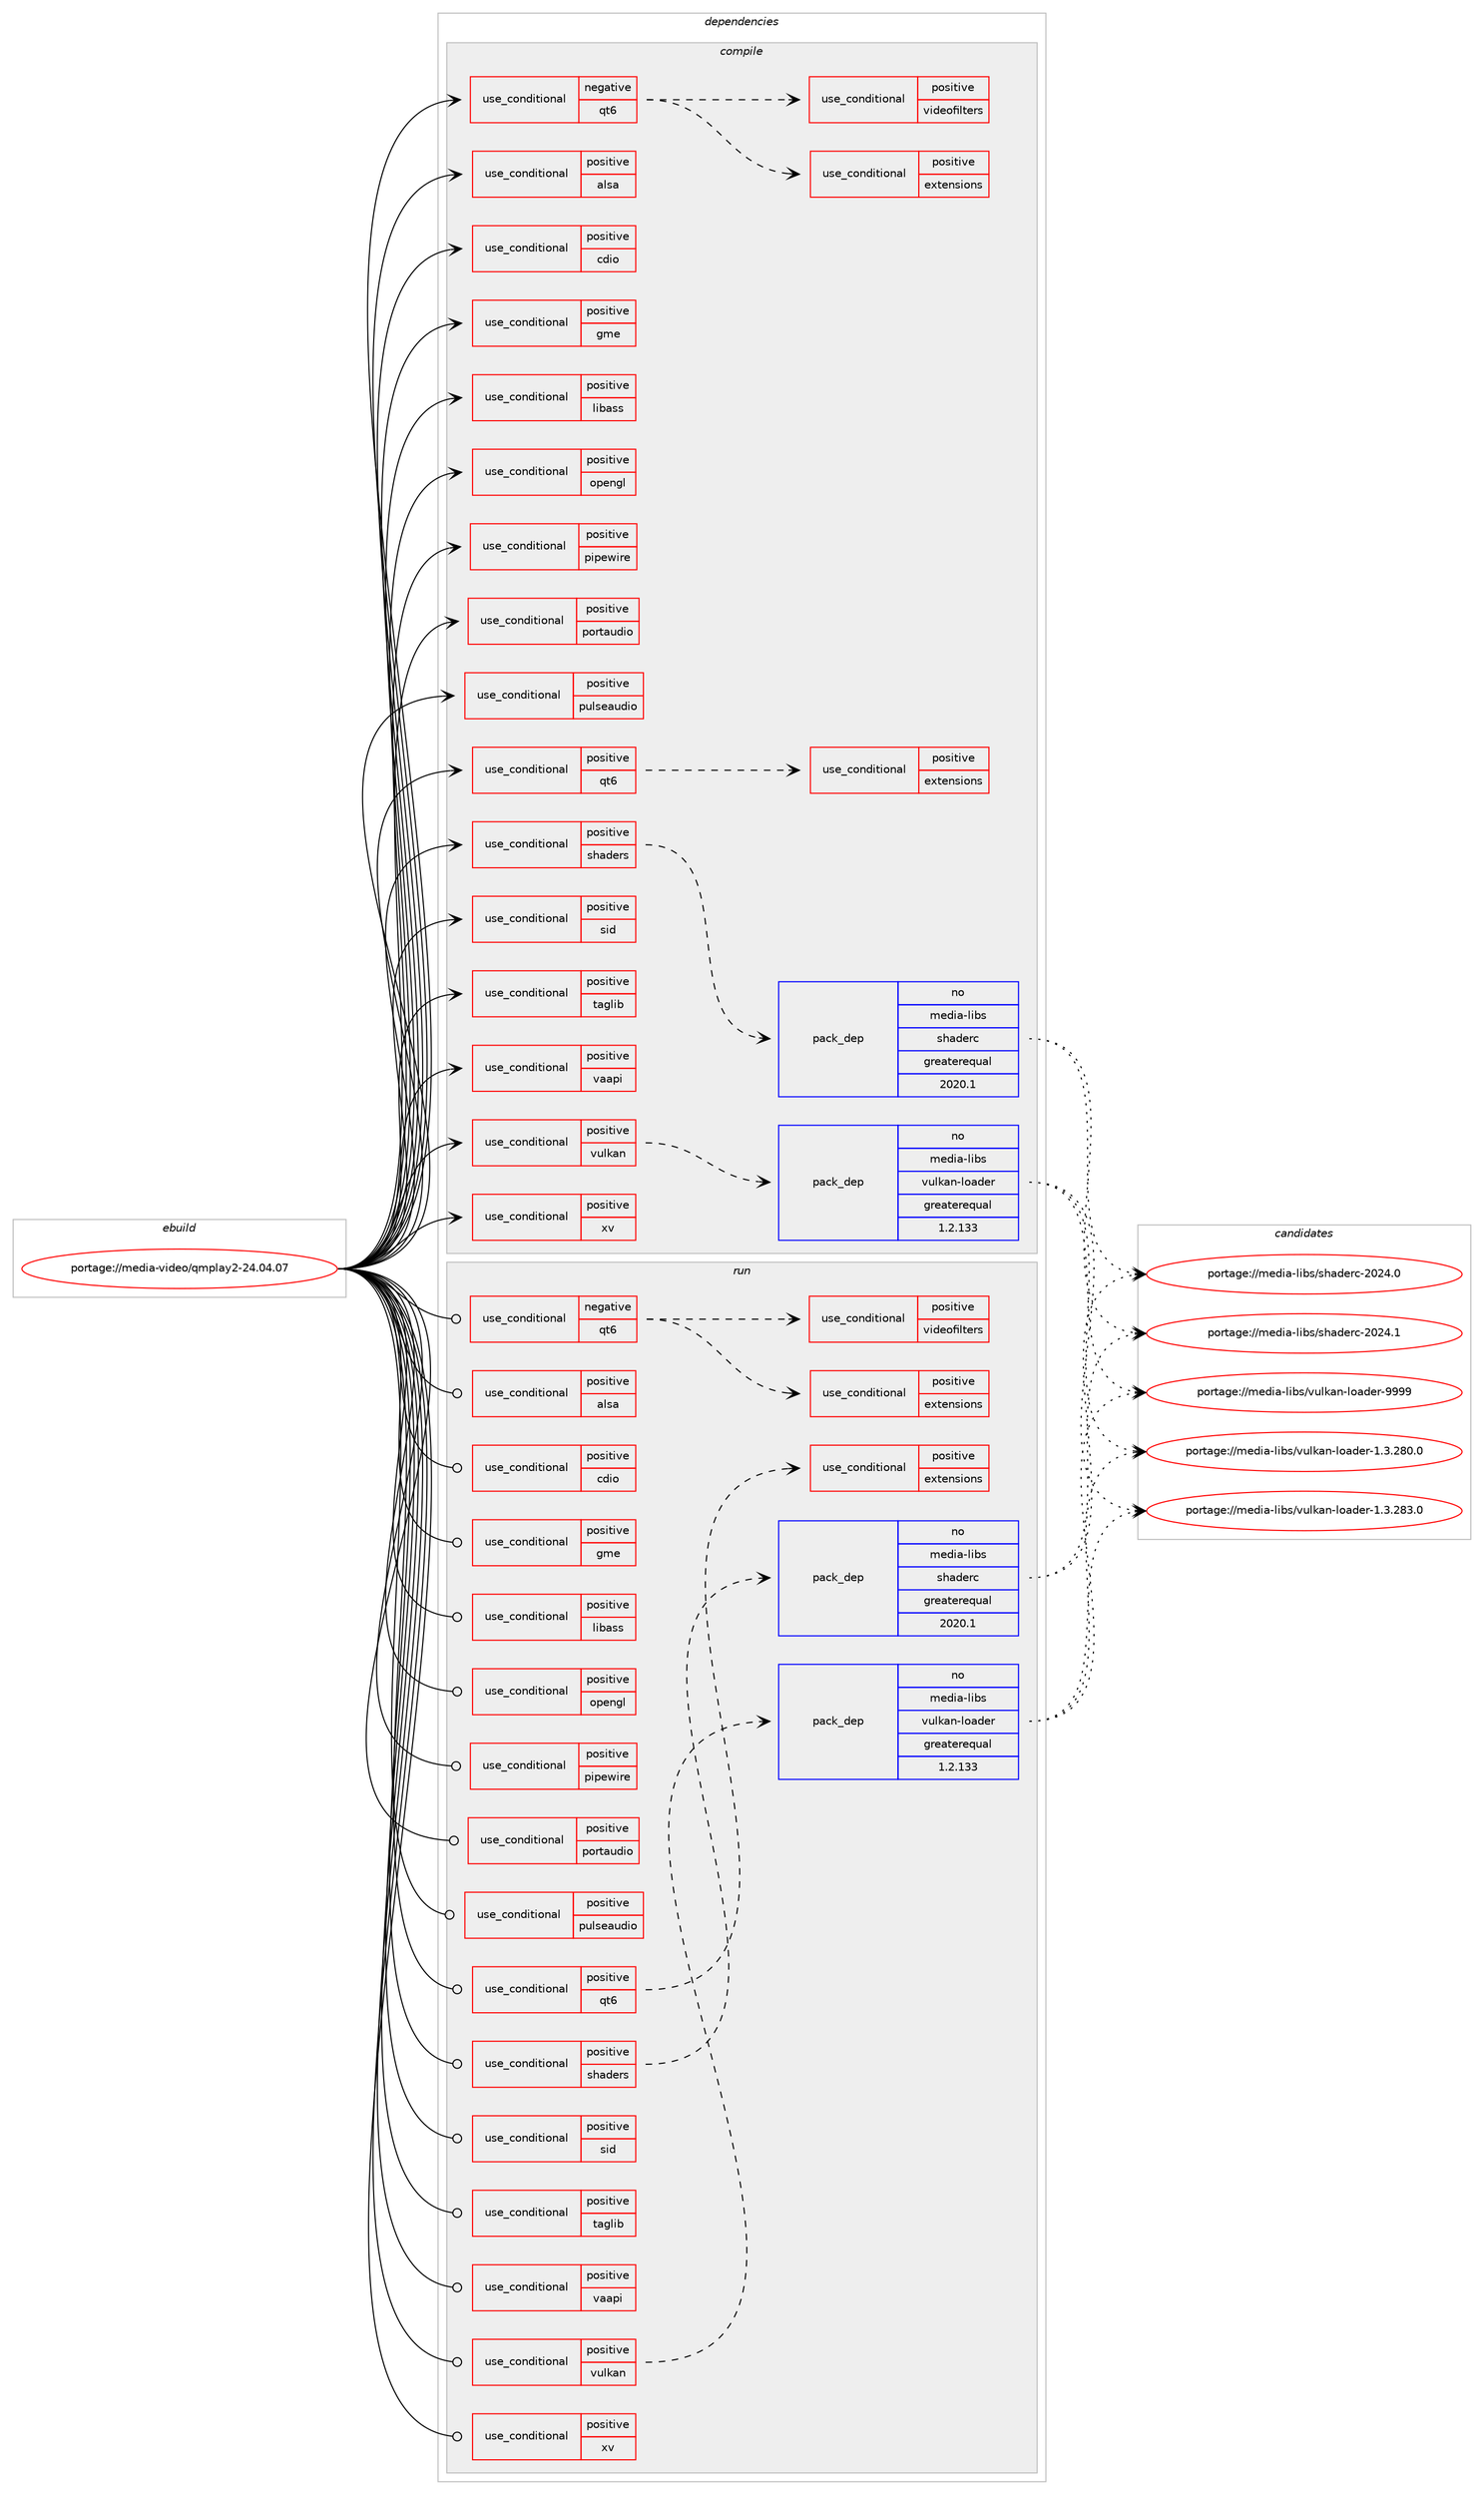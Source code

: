 digraph prolog {

# *************
# Graph options
# *************

newrank=true;
concentrate=true;
compound=true;
graph [rankdir=LR,fontname=Helvetica,fontsize=10,ranksep=1.5];#, ranksep=2.5, nodesep=0.2];
edge  [arrowhead=vee];
node  [fontname=Helvetica,fontsize=10];

# **********
# The ebuild
# **********

subgraph cluster_leftcol {
color=gray;
rank=same;
label=<<i>ebuild</i>>;
id [label="portage://media-video/qmplay2-24.04.07", color=red, width=4, href="../media-video/qmplay2-24.04.07.svg"];
}

# ****************
# The dependencies
# ****************

subgraph cluster_midcol {
color=gray;
label=<<i>dependencies</i>>;
subgraph cluster_compile {
fillcolor="#eeeeee";
style=filled;
label=<<i>compile</i>>;
subgraph cond83493 {
dependency171665 [label=<<TABLE BORDER="0" CELLBORDER="1" CELLSPACING="0" CELLPADDING="4"><TR><TD ROWSPAN="3" CELLPADDING="10">use_conditional</TD></TR><TR><TD>negative</TD></TR><TR><TD>qt6</TD></TR></TABLE>>, shape=none, color=red];
# *** BEGIN UNKNOWN DEPENDENCY TYPE (TODO) ***
# dependency171665 -> package_dependency(portage://media-video/qmplay2-24.04.07,install,no,dev-qt,qtcore,none,[,,],[slot(5)],[])
# *** END UNKNOWN DEPENDENCY TYPE (TODO) ***

# *** BEGIN UNKNOWN DEPENDENCY TYPE (TODO) ***
# dependency171665 -> package_dependency(portage://media-video/qmplay2-24.04.07,install,no,dev-qt,qtdbus,none,[,,],[slot(5)],[])
# *** END UNKNOWN DEPENDENCY TYPE (TODO) ***

# *** BEGIN UNKNOWN DEPENDENCY TYPE (TODO) ***
# dependency171665 -> package_dependency(portage://media-video/qmplay2-24.04.07,install,no,dev-qt,qtgui,none,[,,],[slot(5)],[use(enable(X),negative),use(optenable(vulkan),none)])
# *** END UNKNOWN DEPENDENCY TYPE (TODO) ***

# *** BEGIN UNKNOWN DEPENDENCY TYPE (TODO) ***
# dependency171665 -> package_dependency(portage://media-video/qmplay2-24.04.07,install,no,dev-qt,qtsvg,none,[,,],[slot(5)],[])
# *** END UNKNOWN DEPENDENCY TYPE (TODO) ***

# *** BEGIN UNKNOWN DEPENDENCY TYPE (TODO) ***
# dependency171665 -> package_dependency(portage://media-video/qmplay2-24.04.07,install,no,dev-qt,qtwidgets,none,[,,],[slot(5)],[])
# *** END UNKNOWN DEPENDENCY TYPE (TODO) ***

# *** BEGIN UNKNOWN DEPENDENCY TYPE (TODO) ***
# dependency171665 -> package_dependency(portage://media-video/qmplay2-24.04.07,install,no,dev-qt,qtx11extras,none,[,,],[slot(5)],[])
# *** END UNKNOWN DEPENDENCY TYPE (TODO) ***

subgraph cond83494 {
dependency171666 [label=<<TABLE BORDER="0" CELLBORDER="1" CELLSPACING="0" CELLPADDING="4"><TR><TD ROWSPAN="3" CELLPADDING="10">use_conditional</TD></TR><TR><TD>positive</TD></TR><TR><TD>extensions</TD></TR></TABLE>>, shape=none, color=red];
# *** BEGIN UNKNOWN DEPENDENCY TYPE (TODO) ***
# dependency171666 -> package_dependency(portage://media-video/qmplay2-24.04.07,install,no,dev-qt,qtdeclarative,none,[,,],[slot(5)],[])
# *** END UNKNOWN DEPENDENCY TYPE (TODO) ***

}
dependency171665:e -> dependency171666:w [weight=20,style="dashed",arrowhead="vee"];
subgraph cond83495 {
dependency171667 [label=<<TABLE BORDER="0" CELLBORDER="1" CELLSPACING="0" CELLPADDING="4"><TR><TD ROWSPAN="3" CELLPADDING="10">use_conditional</TD></TR><TR><TD>positive</TD></TR><TR><TD>videofilters</TD></TR></TABLE>>, shape=none, color=red];
# *** BEGIN UNKNOWN DEPENDENCY TYPE (TODO) ***
# dependency171667 -> package_dependency(portage://media-video/qmplay2-24.04.07,install,no,dev-qt,qtconcurrent,none,[,,],[slot(5)],[])
# *** END UNKNOWN DEPENDENCY TYPE (TODO) ***

}
dependency171665:e -> dependency171667:w [weight=20,style="dashed",arrowhead="vee"];
}
id:e -> dependency171665:w [weight=20,style="solid",arrowhead="vee"];
subgraph cond83496 {
dependency171668 [label=<<TABLE BORDER="0" CELLBORDER="1" CELLSPACING="0" CELLPADDING="4"><TR><TD ROWSPAN="3" CELLPADDING="10">use_conditional</TD></TR><TR><TD>positive</TD></TR><TR><TD>alsa</TD></TR></TABLE>>, shape=none, color=red];
# *** BEGIN UNKNOWN DEPENDENCY TYPE (TODO) ***
# dependency171668 -> package_dependency(portage://media-video/qmplay2-24.04.07,install,no,media-libs,alsa-lib,none,[,,],[],[])
# *** END UNKNOWN DEPENDENCY TYPE (TODO) ***

}
id:e -> dependency171668:w [weight=20,style="solid",arrowhead="vee"];
subgraph cond83497 {
dependency171669 [label=<<TABLE BORDER="0" CELLBORDER="1" CELLSPACING="0" CELLPADDING="4"><TR><TD ROWSPAN="3" CELLPADDING="10">use_conditional</TD></TR><TR><TD>positive</TD></TR><TR><TD>cdio</TD></TR></TABLE>>, shape=none, color=red];
# *** BEGIN UNKNOWN DEPENDENCY TYPE (TODO) ***
# dependency171669 -> package_dependency(portage://media-video/qmplay2-24.04.07,install,no,dev-libs,libcdio,none,[,,],[],[use(enable(cddb),none)])
# *** END UNKNOWN DEPENDENCY TYPE (TODO) ***

}
id:e -> dependency171669:w [weight=20,style="solid",arrowhead="vee"];
subgraph cond83498 {
dependency171670 [label=<<TABLE BORDER="0" CELLBORDER="1" CELLSPACING="0" CELLPADDING="4"><TR><TD ROWSPAN="3" CELLPADDING="10">use_conditional</TD></TR><TR><TD>positive</TD></TR><TR><TD>gme</TD></TR></TABLE>>, shape=none, color=red];
# *** BEGIN UNKNOWN DEPENDENCY TYPE (TODO) ***
# dependency171670 -> package_dependency(portage://media-video/qmplay2-24.04.07,install,no,media-libs,game-music-emu,none,[,,],[],[])
# *** END UNKNOWN DEPENDENCY TYPE (TODO) ***

}
id:e -> dependency171670:w [weight=20,style="solid",arrowhead="vee"];
subgraph cond83499 {
dependency171671 [label=<<TABLE BORDER="0" CELLBORDER="1" CELLSPACING="0" CELLPADDING="4"><TR><TD ROWSPAN="3" CELLPADDING="10">use_conditional</TD></TR><TR><TD>positive</TD></TR><TR><TD>libass</TD></TR></TABLE>>, shape=none, color=red];
# *** BEGIN UNKNOWN DEPENDENCY TYPE (TODO) ***
# dependency171671 -> package_dependency(portage://media-video/qmplay2-24.04.07,install,no,media-libs,libass,none,[,,],[],[])
# *** END UNKNOWN DEPENDENCY TYPE (TODO) ***

}
id:e -> dependency171671:w [weight=20,style="solid",arrowhead="vee"];
subgraph cond83500 {
dependency171672 [label=<<TABLE BORDER="0" CELLBORDER="1" CELLSPACING="0" CELLPADDING="4"><TR><TD ROWSPAN="3" CELLPADDING="10">use_conditional</TD></TR><TR><TD>positive</TD></TR><TR><TD>opengl</TD></TR></TABLE>>, shape=none, color=red];
# *** BEGIN UNKNOWN DEPENDENCY TYPE (TODO) ***
# dependency171672 -> package_dependency(portage://media-video/qmplay2-24.04.07,install,no,virtual,opengl,none,[,,],[],[])
# *** END UNKNOWN DEPENDENCY TYPE (TODO) ***

}
id:e -> dependency171672:w [weight=20,style="solid",arrowhead="vee"];
subgraph cond83501 {
dependency171673 [label=<<TABLE BORDER="0" CELLBORDER="1" CELLSPACING="0" CELLPADDING="4"><TR><TD ROWSPAN="3" CELLPADDING="10">use_conditional</TD></TR><TR><TD>positive</TD></TR><TR><TD>pipewire</TD></TR></TABLE>>, shape=none, color=red];
# *** BEGIN UNKNOWN DEPENDENCY TYPE (TODO) ***
# dependency171673 -> package_dependency(portage://media-video/qmplay2-24.04.07,install,no,media-video,pipewire,none,[,,],[],[])
# *** END UNKNOWN DEPENDENCY TYPE (TODO) ***

}
id:e -> dependency171673:w [weight=20,style="solid",arrowhead="vee"];
subgraph cond83502 {
dependency171674 [label=<<TABLE BORDER="0" CELLBORDER="1" CELLSPACING="0" CELLPADDING="4"><TR><TD ROWSPAN="3" CELLPADDING="10">use_conditional</TD></TR><TR><TD>positive</TD></TR><TR><TD>portaudio</TD></TR></TABLE>>, shape=none, color=red];
# *** BEGIN UNKNOWN DEPENDENCY TYPE (TODO) ***
# dependency171674 -> package_dependency(portage://media-video/qmplay2-24.04.07,install,no,media-libs,portaudio,none,[,,],[],[])
# *** END UNKNOWN DEPENDENCY TYPE (TODO) ***

}
id:e -> dependency171674:w [weight=20,style="solid",arrowhead="vee"];
subgraph cond83503 {
dependency171675 [label=<<TABLE BORDER="0" CELLBORDER="1" CELLSPACING="0" CELLPADDING="4"><TR><TD ROWSPAN="3" CELLPADDING="10">use_conditional</TD></TR><TR><TD>positive</TD></TR><TR><TD>pulseaudio</TD></TR></TABLE>>, shape=none, color=red];
# *** BEGIN UNKNOWN DEPENDENCY TYPE (TODO) ***
# dependency171675 -> package_dependency(portage://media-video/qmplay2-24.04.07,install,no,media-libs,libpulse,none,[,,],[],[])
# *** END UNKNOWN DEPENDENCY TYPE (TODO) ***

}
id:e -> dependency171675:w [weight=20,style="solid",arrowhead="vee"];
subgraph cond83504 {
dependency171676 [label=<<TABLE BORDER="0" CELLBORDER="1" CELLSPACING="0" CELLPADDING="4"><TR><TD ROWSPAN="3" CELLPADDING="10">use_conditional</TD></TR><TR><TD>positive</TD></TR><TR><TD>qt6</TD></TR></TABLE>>, shape=none, color=red];
# *** BEGIN UNKNOWN DEPENDENCY TYPE (TODO) ***
# dependency171676 -> package_dependency(portage://media-video/qmplay2-24.04.07,install,no,dev-qt,qtbase,none,[,,],[slot(6)],[use(enable(concurrent),none),use(enable(dbus),none),use(enable(gui),none),use(enable(network),none),use(optenable(opengl),none),use(enable(ssl),none),use(optenable(vulkan),none),use(enable(widgets),none)])
# *** END UNKNOWN DEPENDENCY TYPE (TODO) ***

# *** BEGIN UNKNOWN DEPENDENCY TYPE (TODO) ***
# dependency171676 -> package_dependency(portage://media-video/qmplay2-24.04.07,install,no,dev-qt,qt5compat,none,[,,],[slot(6)],[])
# *** END UNKNOWN DEPENDENCY TYPE (TODO) ***

# *** BEGIN UNKNOWN DEPENDENCY TYPE (TODO) ***
# dependency171676 -> package_dependency(portage://media-video/qmplay2-24.04.07,install,no,dev-qt,qtsvg,none,[,,],[slot(6)],[])
# *** END UNKNOWN DEPENDENCY TYPE (TODO) ***

subgraph cond83505 {
dependency171677 [label=<<TABLE BORDER="0" CELLBORDER="1" CELLSPACING="0" CELLPADDING="4"><TR><TD ROWSPAN="3" CELLPADDING="10">use_conditional</TD></TR><TR><TD>positive</TD></TR><TR><TD>extensions</TD></TR></TABLE>>, shape=none, color=red];
# *** BEGIN UNKNOWN DEPENDENCY TYPE (TODO) ***
# dependency171677 -> package_dependency(portage://media-video/qmplay2-24.04.07,install,no,dev-qt,qtdeclarative,none,[,,],[slot(6)],[])
# *** END UNKNOWN DEPENDENCY TYPE (TODO) ***

}
dependency171676:e -> dependency171677:w [weight=20,style="dashed",arrowhead="vee"];
}
id:e -> dependency171676:w [weight=20,style="solid",arrowhead="vee"];
subgraph cond83506 {
dependency171678 [label=<<TABLE BORDER="0" CELLBORDER="1" CELLSPACING="0" CELLPADDING="4"><TR><TD ROWSPAN="3" CELLPADDING="10">use_conditional</TD></TR><TR><TD>positive</TD></TR><TR><TD>shaders</TD></TR></TABLE>>, shape=none, color=red];
subgraph pack85692 {
dependency171679 [label=<<TABLE BORDER="0" CELLBORDER="1" CELLSPACING="0" CELLPADDING="4" WIDTH="220"><TR><TD ROWSPAN="6" CELLPADDING="30">pack_dep</TD></TR><TR><TD WIDTH="110">no</TD></TR><TR><TD>media-libs</TD></TR><TR><TD>shaderc</TD></TR><TR><TD>greaterequal</TD></TR><TR><TD>2020.1</TD></TR></TABLE>>, shape=none, color=blue];
}
dependency171678:e -> dependency171679:w [weight=20,style="dashed",arrowhead="vee"];
}
id:e -> dependency171678:w [weight=20,style="solid",arrowhead="vee"];
subgraph cond83507 {
dependency171680 [label=<<TABLE BORDER="0" CELLBORDER="1" CELLSPACING="0" CELLPADDING="4"><TR><TD ROWSPAN="3" CELLPADDING="10">use_conditional</TD></TR><TR><TD>positive</TD></TR><TR><TD>sid</TD></TR></TABLE>>, shape=none, color=red];
# *** BEGIN UNKNOWN DEPENDENCY TYPE (TODO) ***
# dependency171680 -> package_dependency(portage://media-video/qmplay2-24.04.07,install,no,media-libs,libsidplayfp,none,[,,],[],[])
# *** END UNKNOWN DEPENDENCY TYPE (TODO) ***

}
id:e -> dependency171680:w [weight=20,style="solid",arrowhead="vee"];
subgraph cond83508 {
dependency171681 [label=<<TABLE BORDER="0" CELLBORDER="1" CELLSPACING="0" CELLPADDING="4"><TR><TD ROWSPAN="3" CELLPADDING="10">use_conditional</TD></TR><TR><TD>positive</TD></TR><TR><TD>taglib</TD></TR></TABLE>>, shape=none, color=red];
# *** BEGIN UNKNOWN DEPENDENCY TYPE (TODO) ***
# dependency171681 -> package_dependency(portage://media-video/qmplay2-24.04.07,install,no,media-libs,taglib,none,[,,],[],[])
# *** END UNKNOWN DEPENDENCY TYPE (TODO) ***

}
id:e -> dependency171681:w [weight=20,style="solid",arrowhead="vee"];
subgraph cond83509 {
dependency171682 [label=<<TABLE BORDER="0" CELLBORDER="1" CELLSPACING="0" CELLPADDING="4"><TR><TD ROWSPAN="3" CELLPADDING="10">use_conditional</TD></TR><TR><TD>positive</TD></TR><TR><TD>vaapi</TD></TR></TABLE>>, shape=none, color=red];
# *** BEGIN UNKNOWN DEPENDENCY TYPE (TODO) ***
# dependency171682 -> package_dependency(portage://media-video/qmplay2-24.04.07,install,no,media-libs,libva,none,[,,],[],[use(enable(X),none)])
# *** END UNKNOWN DEPENDENCY TYPE (TODO) ***

}
id:e -> dependency171682:w [weight=20,style="solid",arrowhead="vee"];
subgraph cond83510 {
dependency171683 [label=<<TABLE BORDER="0" CELLBORDER="1" CELLSPACING="0" CELLPADDING="4"><TR><TD ROWSPAN="3" CELLPADDING="10">use_conditional</TD></TR><TR><TD>positive</TD></TR><TR><TD>vulkan</TD></TR></TABLE>>, shape=none, color=red];
subgraph pack85693 {
dependency171684 [label=<<TABLE BORDER="0" CELLBORDER="1" CELLSPACING="0" CELLPADDING="4" WIDTH="220"><TR><TD ROWSPAN="6" CELLPADDING="30">pack_dep</TD></TR><TR><TD WIDTH="110">no</TD></TR><TR><TD>media-libs</TD></TR><TR><TD>vulkan-loader</TD></TR><TR><TD>greaterequal</TD></TR><TR><TD>1.2.133</TD></TR></TABLE>>, shape=none, color=blue];
}
dependency171683:e -> dependency171684:w [weight=20,style="dashed",arrowhead="vee"];
}
id:e -> dependency171683:w [weight=20,style="solid",arrowhead="vee"];
subgraph cond83511 {
dependency171685 [label=<<TABLE BORDER="0" CELLBORDER="1" CELLSPACING="0" CELLPADDING="4"><TR><TD ROWSPAN="3" CELLPADDING="10">use_conditional</TD></TR><TR><TD>positive</TD></TR><TR><TD>xv</TD></TR></TABLE>>, shape=none, color=red];
# *** BEGIN UNKNOWN DEPENDENCY TYPE (TODO) ***
# dependency171685 -> package_dependency(portage://media-video/qmplay2-24.04.07,install,no,x11-libs,libXv,none,[,,],[],[])
# *** END UNKNOWN DEPENDENCY TYPE (TODO) ***

}
id:e -> dependency171685:w [weight=20,style="solid",arrowhead="vee"];
# *** BEGIN UNKNOWN DEPENDENCY TYPE (TODO) ***
# id -> package_dependency(portage://media-video/qmplay2-24.04.07,install,no,media-video,ffmpeg,none,[,,],any_same_slot,[use(optenable(vaapi),none),use(optenable(vdpau),none)])
# *** END UNKNOWN DEPENDENCY TYPE (TODO) ***

}
subgraph cluster_compileandrun {
fillcolor="#eeeeee";
style=filled;
label=<<i>compile and run</i>>;
}
subgraph cluster_run {
fillcolor="#eeeeee";
style=filled;
label=<<i>run</i>>;
subgraph cond83512 {
dependency171686 [label=<<TABLE BORDER="0" CELLBORDER="1" CELLSPACING="0" CELLPADDING="4"><TR><TD ROWSPAN="3" CELLPADDING="10">use_conditional</TD></TR><TR><TD>negative</TD></TR><TR><TD>qt6</TD></TR></TABLE>>, shape=none, color=red];
# *** BEGIN UNKNOWN DEPENDENCY TYPE (TODO) ***
# dependency171686 -> package_dependency(portage://media-video/qmplay2-24.04.07,run,no,dev-qt,qtcore,none,[,,],[slot(5)],[])
# *** END UNKNOWN DEPENDENCY TYPE (TODO) ***

# *** BEGIN UNKNOWN DEPENDENCY TYPE (TODO) ***
# dependency171686 -> package_dependency(portage://media-video/qmplay2-24.04.07,run,no,dev-qt,qtdbus,none,[,,],[slot(5)],[])
# *** END UNKNOWN DEPENDENCY TYPE (TODO) ***

# *** BEGIN UNKNOWN DEPENDENCY TYPE (TODO) ***
# dependency171686 -> package_dependency(portage://media-video/qmplay2-24.04.07,run,no,dev-qt,qtgui,none,[,,],[slot(5)],[use(enable(X),negative),use(optenable(vulkan),none)])
# *** END UNKNOWN DEPENDENCY TYPE (TODO) ***

# *** BEGIN UNKNOWN DEPENDENCY TYPE (TODO) ***
# dependency171686 -> package_dependency(portage://media-video/qmplay2-24.04.07,run,no,dev-qt,qtsvg,none,[,,],[slot(5)],[])
# *** END UNKNOWN DEPENDENCY TYPE (TODO) ***

# *** BEGIN UNKNOWN DEPENDENCY TYPE (TODO) ***
# dependency171686 -> package_dependency(portage://media-video/qmplay2-24.04.07,run,no,dev-qt,qtwidgets,none,[,,],[slot(5)],[])
# *** END UNKNOWN DEPENDENCY TYPE (TODO) ***

# *** BEGIN UNKNOWN DEPENDENCY TYPE (TODO) ***
# dependency171686 -> package_dependency(portage://media-video/qmplay2-24.04.07,run,no,dev-qt,qtx11extras,none,[,,],[slot(5)],[])
# *** END UNKNOWN DEPENDENCY TYPE (TODO) ***

subgraph cond83513 {
dependency171687 [label=<<TABLE BORDER="0" CELLBORDER="1" CELLSPACING="0" CELLPADDING="4"><TR><TD ROWSPAN="3" CELLPADDING="10">use_conditional</TD></TR><TR><TD>positive</TD></TR><TR><TD>extensions</TD></TR></TABLE>>, shape=none, color=red];
# *** BEGIN UNKNOWN DEPENDENCY TYPE (TODO) ***
# dependency171687 -> package_dependency(portage://media-video/qmplay2-24.04.07,run,no,dev-qt,qtdeclarative,none,[,,],[slot(5)],[])
# *** END UNKNOWN DEPENDENCY TYPE (TODO) ***

}
dependency171686:e -> dependency171687:w [weight=20,style="dashed",arrowhead="vee"];
subgraph cond83514 {
dependency171688 [label=<<TABLE BORDER="0" CELLBORDER="1" CELLSPACING="0" CELLPADDING="4"><TR><TD ROWSPAN="3" CELLPADDING="10">use_conditional</TD></TR><TR><TD>positive</TD></TR><TR><TD>videofilters</TD></TR></TABLE>>, shape=none, color=red];
# *** BEGIN UNKNOWN DEPENDENCY TYPE (TODO) ***
# dependency171688 -> package_dependency(portage://media-video/qmplay2-24.04.07,run,no,dev-qt,qtconcurrent,none,[,,],[slot(5)],[])
# *** END UNKNOWN DEPENDENCY TYPE (TODO) ***

}
dependency171686:e -> dependency171688:w [weight=20,style="dashed",arrowhead="vee"];
}
id:e -> dependency171686:w [weight=20,style="solid",arrowhead="odot"];
subgraph cond83515 {
dependency171689 [label=<<TABLE BORDER="0" CELLBORDER="1" CELLSPACING="0" CELLPADDING="4"><TR><TD ROWSPAN="3" CELLPADDING="10">use_conditional</TD></TR><TR><TD>positive</TD></TR><TR><TD>alsa</TD></TR></TABLE>>, shape=none, color=red];
# *** BEGIN UNKNOWN DEPENDENCY TYPE (TODO) ***
# dependency171689 -> package_dependency(portage://media-video/qmplay2-24.04.07,run,no,media-libs,alsa-lib,none,[,,],[],[])
# *** END UNKNOWN DEPENDENCY TYPE (TODO) ***

}
id:e -> dependency171689:w [weight=20,style="solid",arrowhead="odot"];
subgraph cond83516 {
dependency171690 [label=<<TABLE BORDER="0" CELLBORDER="1" CELLSPACING="0" CELLPADDING="4"><TR><TD ROWSPAN="3" CELLPADDING="10">use_conditional</TD></TR><TR><TD>positive</TD></TR><TR><TD>cdio</TD></TR></TABLE>>, shape=none, color=red];
# *** BEGIN UNKNOWN DEPENDENCY TYPE (TODO) ***
# dependency171690 -> package_dependency(portage://media-video/qmplay2-24.04.07,run,no,dev-libs,libcdio,none,[,,],[],[use(enable(cddb),none)])
# *** END UNKNOWN DEPENDENCY TYPE (TODO) ***

}
id:e -> dependency171690:w [weight=20,style="solid",arrowhead="odot"];
subgraph cond83517 {
dependency171691 [label=<<TABLE BORDER="0" CELLBORDER="1" CELLSPACING="0" CELLPADDING="4"><TR><TD ROWSPAN="3" CELLPADDING="10">use_conditional</TD></TR><TR><TD>positive</TD></TR><TR><TD>gme</TD></TR></TABLE>>, shape=none, color=red];
# *** BEGIN UNKNOWN DEPENDENCY TYPE (TODO) ***
# dependency171691 -> package_dependency(portage://media-video/qmplay2-24.04.07,run,no,media-libs,game-music-emu,none,[,,],[],[])
# *** END UNKNOWN DEPENDENCY TYPE (TODO) ***

}
id:e -> dependency171691:w [weight=20,style="solid",arrowhead="odot"];
subgraph cond83518 {
dependency171692 [label=<<TABLE BORDER="0" CELLBORDER="1" CELLSPACING="0" CELLPADDING="4"><TR><TD ROWSPAN="3" CELLPADDING="10">use_conditional</TD></TR><TR><TD>positive</TD></TR><TR><TD>libass</TD></TR></TABLE>>, shape=none, color=red];
# *** BEGIN UNKNOWN DEPENDENCY TYPE (TODO) ***
# dependency171692 -> package_dependency(portage://media-video/qmplay2-24.04.07,run,no,media-libs,libass,none,[,,],[],[])
# *** END UNKNOWN DEPENDENCY TYPE (TODO) ***

}
id:e -> dependency171692:w [weight=20,style="solid",arrowhead="odot"];
subgraph cond83519 {
dependency171693 [label=<<TABLE BORDER="0" CELLBORDER="1" CELLSPACING="0" CELLPADDING="4"><TR><TD ROWSPAN="3" CELLPADDING="10">use_conditional</TD></TR><TR><TD>positive</TD></TR><TR><TD>opengl</TD></TR></TABLE>>, shape=none, color=red];
# *** BEGIN UNKNOWN DEPENDENCY TYPE (TODO) ***
# dependency171693 -> package_dependency(portage://media-video/qmplay2-24.04.07,run,no,virtual,opengl,none,[,,],[],[])
# *** END UNKNOWN DEPENDENCY TYPE (TODO) ***

}
id:e -> dependency171693:w [weight=20,style="solid",arrowhead="odot"];
subgraph cond83520 {
dependency171694 [label=<<TABLE BORDER="0" CELLBORDER="1" CELLSPACING="0" CELLPADDING="4"><TR><TD ROWSPAN="3" CELLPADDING="10">use_conditional</TD></TR><TR><TD>positive</TD></TR><TR><TD>pipewire</TD></TR></TABLE>>, shape=none, color=red];
# *** BEGIN UNKNOWN DEPENDENCY TYPE (TODO) ***
# dependency171694 -> package_dependency(portage://media-video/qmplay2-24.04.07,run,no,media-video,pipewire,none,[,,],[],[])
# *** END UNKNOWN DEPENDENCY TYPE (TODO) ***

}
id:e -> dependency171694:w [weight=20,style="solid",arrowhead="odot"];
subgraph cond83521 {
dependency171695 [label=<<TABLE BORDER="0" CELLBORDER="1" CELLSPACING="0" CELLPADDING="4"><TR><TD ROWSPAN="3" CELLPADDING="10">use_conditional</TD></TR><TR><TD>positive</TD></TR><TR><TD>portaudio</TD></TR></TABLE>>, shape=none, color=red];
# *** BEGIN UNKNOWN DEPENDENCY TYPE (TODO) ***
# dependency171695 -> package_dependency(portage://media-video/qmplay2-24.04.07,run,no,media-libs,portaudio,none,[,,],[],[])
# *** END UNKNOWN DEPENDENCY TYPE (TODO) ***

}
id:e -> dependency171695:w [weight=20,style="solid",arrowhead="odot"];
subgraph cond83522 {
dependency171696 [label=<<TABLE BORDER="0" CELLBORDER="1" CELLSPACING="0" CELLPADDING="4"><TR><TD ROWSPAN="3" CELLPADDING="10">use_conditional</TD></TR><TR><TD>positive</TD></TR><TR><TD>pulseaudio</TD></TR></TABLE>>, shape=none, color=red];
# *** BEGIN UNKNOWN DEPENDENCY TYPE (TODO) ***
# dependency171696 -> package_dependency(portage://media-video/qmplay2-24.04.07,run,no,media-libs,libpulse,none,[,,],[],[])
# *** END UNKNOWN DEPENDENCY TYPE (TODO) ***

}
id:e -> dependency171696:w [weight=20,style="solid",arrowhead="odot"];
subgraph cond83523 {
dependency171697 [label=<<TABLE BORDER="0" CELLBORDER="1" CELLSPACING="0" CELLPADDING="4"><TR><TD ROWSPAN="3" CELLPADDING="10">use_conditional</TD></TR><TR><TD>positive</TD></TR><TR><TD>qt6</TD></TR></TABLE>>, shape=none, color=red];
# *** BEGIN UNKNOWN DEPENDENCY TYPE (TODO) ***
# dependency171697 -> package_dependency(portage://media-video/qmplay2-24.04.07,run,no,dev-qt,qtbase,none,[,,],[slot(6)],[use(enable(concurrent),none),use(enable(dbus),none),use(enable(gui),none),use(enable(network),none),use(optenable(opengl),none),use(enable(ssl),none),use(optenable(vulkan),none),use(enable(widgets),none)])
# *** END UNKNOWN DEPENDENCY TYPE (TODO) ***

# *** BEGIN UNKNOWN DEPENDENCY TYPE (TODO) ***
# dependency171697 -> package_dependency(portage://media-video/qmplay2-24.04.07,run,no,dev-qt,qt5compat,none,[,,],[slot(6)],[])
# *** END UNKNOWN DEPENDENCY TYPE (TODO) ***

# *** BEGIN UNKNOWN DEPENDENCY TYPE (TODO) ***
# dependency171697 -> package_dependency(portage://media-video/qmplay2-24.04.07,run,no,dev-qt,qtsvg,none,[,,],[slot(6)],[])
# *** END UNKNOWN DEPENDENCY TYPE (TODO) ***

subgraph cond83524 {
dependency171698 [label=<<TABLE BORDER="0" CELLBORDER="1" CELLSPACING="0" CELLPADDING="4"><TR><TD ROWSPAN="3" CELLPADDING="10">use_conditional</TD></TR><TR><TD>positive</TD></TR><TR><TD>extensions</TD></TR></TABLE>>, shape=none, color=red];
# *** BEGIN UNKNOWN DEPENDENCY TYPE (TODO) ***
# dependency171698 -> package_dependency(portage://media-video/qmplay2-24.04.07,run,no,dev-qt,qtdeclarative,none,[,,],[slot(6)],[])
# *** END UNKNOWN DEPENDENCY TYPE (TODO) ***

}
dependency171697:e -> dependency171698:w [weight=20,style="dashed",arrowhead="vee"];
}
id:e -> dependency171697:w [weight=20,style="solid",arrowhead="odot"];
subgraph cond83525 {
dependency171699 [label=<<TABLE BORDER="0" CELLBORDER="1" CELLSPACING="0" CELLPADDING="4"><TR><TD ROWSPAN="3" CELLPADDING="10">use_conditional</TD></TR><TR><TD>positive</TD></TR><TR><TD>shaders</TD></TR></TABLE>>, shape=none, color=red];
subgraph pack85694 {
dependency171700 [label=<<TABLE BORDER="0" CELLBORDER="1" CELLSPACING="0" CELLPADDING="4" WIDTH="220"><TR><TD ROWSPAN="6" CELLPADDING="30">pack_dep</TD></TR><TR><TD WIDTH="110">no</TD></TR><TR><TD>media-libs</TD></TR><TR><TD>shaderc</TD></TR><TR><TD>greaterequal</TD></TR><TR><TD>2020.1</TD></TR></TABLE>>, shape=none, color=blue];
}
dependency171699:e -> dependency171700:w [weight=20,style="dashed",arrowhead="vee"];
}
id:e -> dependency171699:w [weight=20,style="solid",arrowhead="odot"];
subgraph cond83526 {
dependency171701 [label=<<TABLE BORDER="0" CELLBORDER="1" CELLSPACING="0" CELLPADDING="4"><TR><TD ROWSPAN="3" CELLPADDING="10">use_conditional</TD></TR><TR><TD>positive</TD></TR><TR><TD>sid</TD></TR></TABLE>>, shape=none, color=red];
# *** BEGIN UNKNOWN DEPENDENCY TYPE (TODO) ***
# dependency171701 -> package_dependency(portage://media-video/qmplay2-24.04.07,run,no,media-libs,libsidplayfp,none,[,,],[],[])
# *** END UNKNOWN DEPENDENCY TYPE (TODO) ***

}
id:e -> dependency171701:w [weight=20,style="solid",arrowhead="odot"];
subgraph cond83527 {
dependency171702 [label=<<TABLE BORDER="0" CELLBORDER="1" CELLSPACING="0" CELLPADDING="4"><TR><TD ROWSPAN="3" CELLPADDING="10">use_conditional</TD></TR><TR><TD>positive</TD></TR><TR><TD>taglib</TD></TR></TABLE>>, shape=none, color=red];
# *** BEGIN UNKNOWN DEPENDENCY TYPE (TODO) ***
# dependency171702 -> package_dependency(portage://media-video/qmplay2-24.04.07,run,no,media-libs,taglib,none,[,,],[],[])
# *** END UNKNOWN DEPENDENCY TYPE (TODO) ***

}
id:e -> dependency171702:w [weight=20,style="solid",arrowhead="odot"];
subgraph cond83528 {
dependency171703 [label=<<TABLE BORDER="0" CELLBORDER="1" CELLSPACING="0" CELLPADDING="4"><TR><TD ROWSPAN="3" CELLPADDING="10">use_conditional</TD></TR><TR><TD>positive</TD></TR><TR><TD>vaapi</TD></TR></TABLE>>, shape=none, color=red];
# *** BEGIN UNKNOWN DEPENDENCY TYPE (TODO) ***
# dependency171703 -> package_dependency(portage://media-video/qmplay2-24.04.07,run,no,media-libs,libva,none,[,,],[],[use(enable(X),none)])
# *** END UNKNOWN DEPENDENCY TYPE (TODO) ***

}
id:e -> dependency171703:w [weight=20,style="solid",arrowhead="odot"];
subgraph cond83529 {
dependency171704 [label=<<TABLE BORDER="0" CELLBORDER="1" CELLSPACING="0" CELLPADDING="4"><TR><TD ROWSPAN="3" CELLPADDING="10">use_conditional</TD></TR><TR><TD>positive</TD></TR><TR><TD>vulkan</TD></TR></TABLE>>, shape=none, color=red];
subgraph pack85695 {
dependency171705 [label=<<TABLE BORDER="0" CELLBORDER="1" CELLSPACING="0" CELLPADDING="4" WIDTH="220"><TR><TD ROWSPAN="6" CELLPADDING="30">pack_dep</TD></TR><TR><TD WIDTH="110">no</TD></TR><TR><TD>media-libs</TD></TR><TR><TD>vulkan-loader</TD></TR><TR><TD>greaterequal</TD></TR><TR><TD>1.2.133</TD></TR></TABLE>>, shape=none, color=blue];
}
dependency171704:e -> dependency171705:w [weight=20,style="dashed",arrowhead="vee"];
}
id:e -> dependency171704:w [weight=20,style="solid",arrowhead="odot"];
subgraph cond83530 {
dependency171706 [label=<<TABLE BORDER="0" CELLBORDER="1" CELLSPACING="0" CELLPADDING="4"><TR><TD ROWSPAN="3" CELLPADDING="10">use_conditional</TD></TR><TR><TD>positive</TD></TR><TR><TD>xv</TD></TR></TABLE>>, shape=none, color=red];
# *** BEGIN UNKNOWN DEPENDENCY TYPE (TODO) ***
# dependency171706 -> package_dependency(portage://media-video/qmplay2-24.04.07,run,no,x11-libs,libXv,none,[,,],[],[])
# *** END UNKNOWN DEPENDENCY TYPE (TODO) ***

}
id:e -> dependency171706:w [weight=20,style="solid",arrowhead="odot"];
# *** BEGIN UNKNOWN DEPENDENCY TYPE (TODO) ***
# id -> package_dependency(portage://media-video/qmplay2-24.04.07,run,no,media-video,ffmpeg,none,[,,],any_same_slot,[use(optenable(vaapi),none),use(optenable(vdpau),none)])
# *** END UNKNOWN DEPENDENCY TYPE (TODO) ***

}
}

# **************
# The candidates
# **************

subgraph cluster_choices {
rank=same;
color=gray;
label=<<i>candidates</i>>;

subgraph choice85692 {
color=black;
nodesep=1;
choice10910110010597451081059811547115104971001011149945504850524648 [label="portage://media-libs/shaderc-2024.0", color=red, width=4,href="../media-libs/shaderc-2024.0.svg"];
choice10910110010597451081059811547115104971001011149945504850524649 [label="portage://media-libs/shaderc-2024.1", color=red, width=4,href="../media-libs/shaderc-2024.1.svg"];
dependency171679:e -> choice10910110010597451081059811547115104971001011149945504850524648:w [style=dotted,weight="100"];
dependency171679:e -> choice10910110010597451081059811547115104971001011149945504850524649:w [style=dotted,weight="100"];
}
subgraph choice85693 {
color=black;
nodesep=1;
choice1091011001059745108105981154711811710810797110451081119710010111445494651465056484648 [label="portage://media-libs/vulkan-loader-1.3.280.0", color=red, width=4,href="../media-libs/vulkan-loader-1.3.280.0.svg"];
choice1091011001059745108105981154711811710810797110451081119710010111445494651465056514648 [label="portage://media-libs/vulkan-loader-1.3.283.0", color=red, width=4,href="../media-libs/vulkan-loader-1.3.283.0.svg"];
choice109101100105974510810598115471181171081079711045108111971001011144557575757 [label="portage://media-libs/vulkan-loader-9999", color=red, width=4,href="../media-libs/vulkan-loader-9999.svg"];
dependency171684:e -> choice1091011001059745108105981154711811710810797110451081119710010111445494651465056484648:w [style=dotted,weight="100"];
dependency171684:e -> choice1091011001059745108105981154711811710810797110451081119710010111445494651465056514648:w [style=dotted,weight="100"];
dependency171684:e -> choice109101100105974510810598115471181171081079711045108111971001011144557575757:w [style=dotted,weight="100"];
}
subgraph choice85694 {
color=black;
nodesep=1;
choice10910110010597451081059811547115104971001011149945504850524648 [label="portage://media-libs/shaderc-2024.0", color=red, width=4,href="../media-libs/shaderc-2024.0.svg"];
choice10910110010597451081059811547115104971001011149945504850524649 [label="portage://media-libs/shaderc-2024.1", color=red, width=4,href="../media-libs/shaderc-2024.1.svg"];
dependency171700:e -> choice10910110010597451081059811547115104971001011149945504850524648:w [style=dotted,weight="100"];
dependency171700:e -> choice10910110010597451081059811547115104971001011149945504850524649:w [style=dotted,weight="100"];
}
subgraph choice85695 {
color=black;
nodesep=1;
choice1091011001059745108105981154711811710810797110451081119710010111445494651465056484648 [label="portage://media-libs/vulkan-loader-1.3.280.0", color=red, width=4,href="../media-libs/vulkan-loader-1.3.280.0.svg"];
choice1091011001059745108105981154711811710810797110451081119710010111445494651465056514648 [label="portage://media-libs/vulkan-loader-1.3.283.0", color=red, width=4,href="../media-libs/vulkan-loader-1.3.283.0.svg"];
choice109101100105974510810598115471181171081079711045108111971001011144557575757 [label="portage://media-libs/vulkan-loader-9999", color=red, width=4,href="../media-libs/vulkan-loader-9999.svg"];
dependency171705:e -> choice1091011001059745108105981154711811710810797110451081119710010111445494651465056484648:w [style=dotted,weight="100"];
dependency171705:e -> choice1091011001059745108105981154711811710810797110451081119710010111445494651465056514648:w [style=dotted,weight="100"];
dependency171705:e -> choice109101100105974510810598115471181171081079711045108111971001011144557575757:w [style=dotted,weight="100"];
}
}

}
